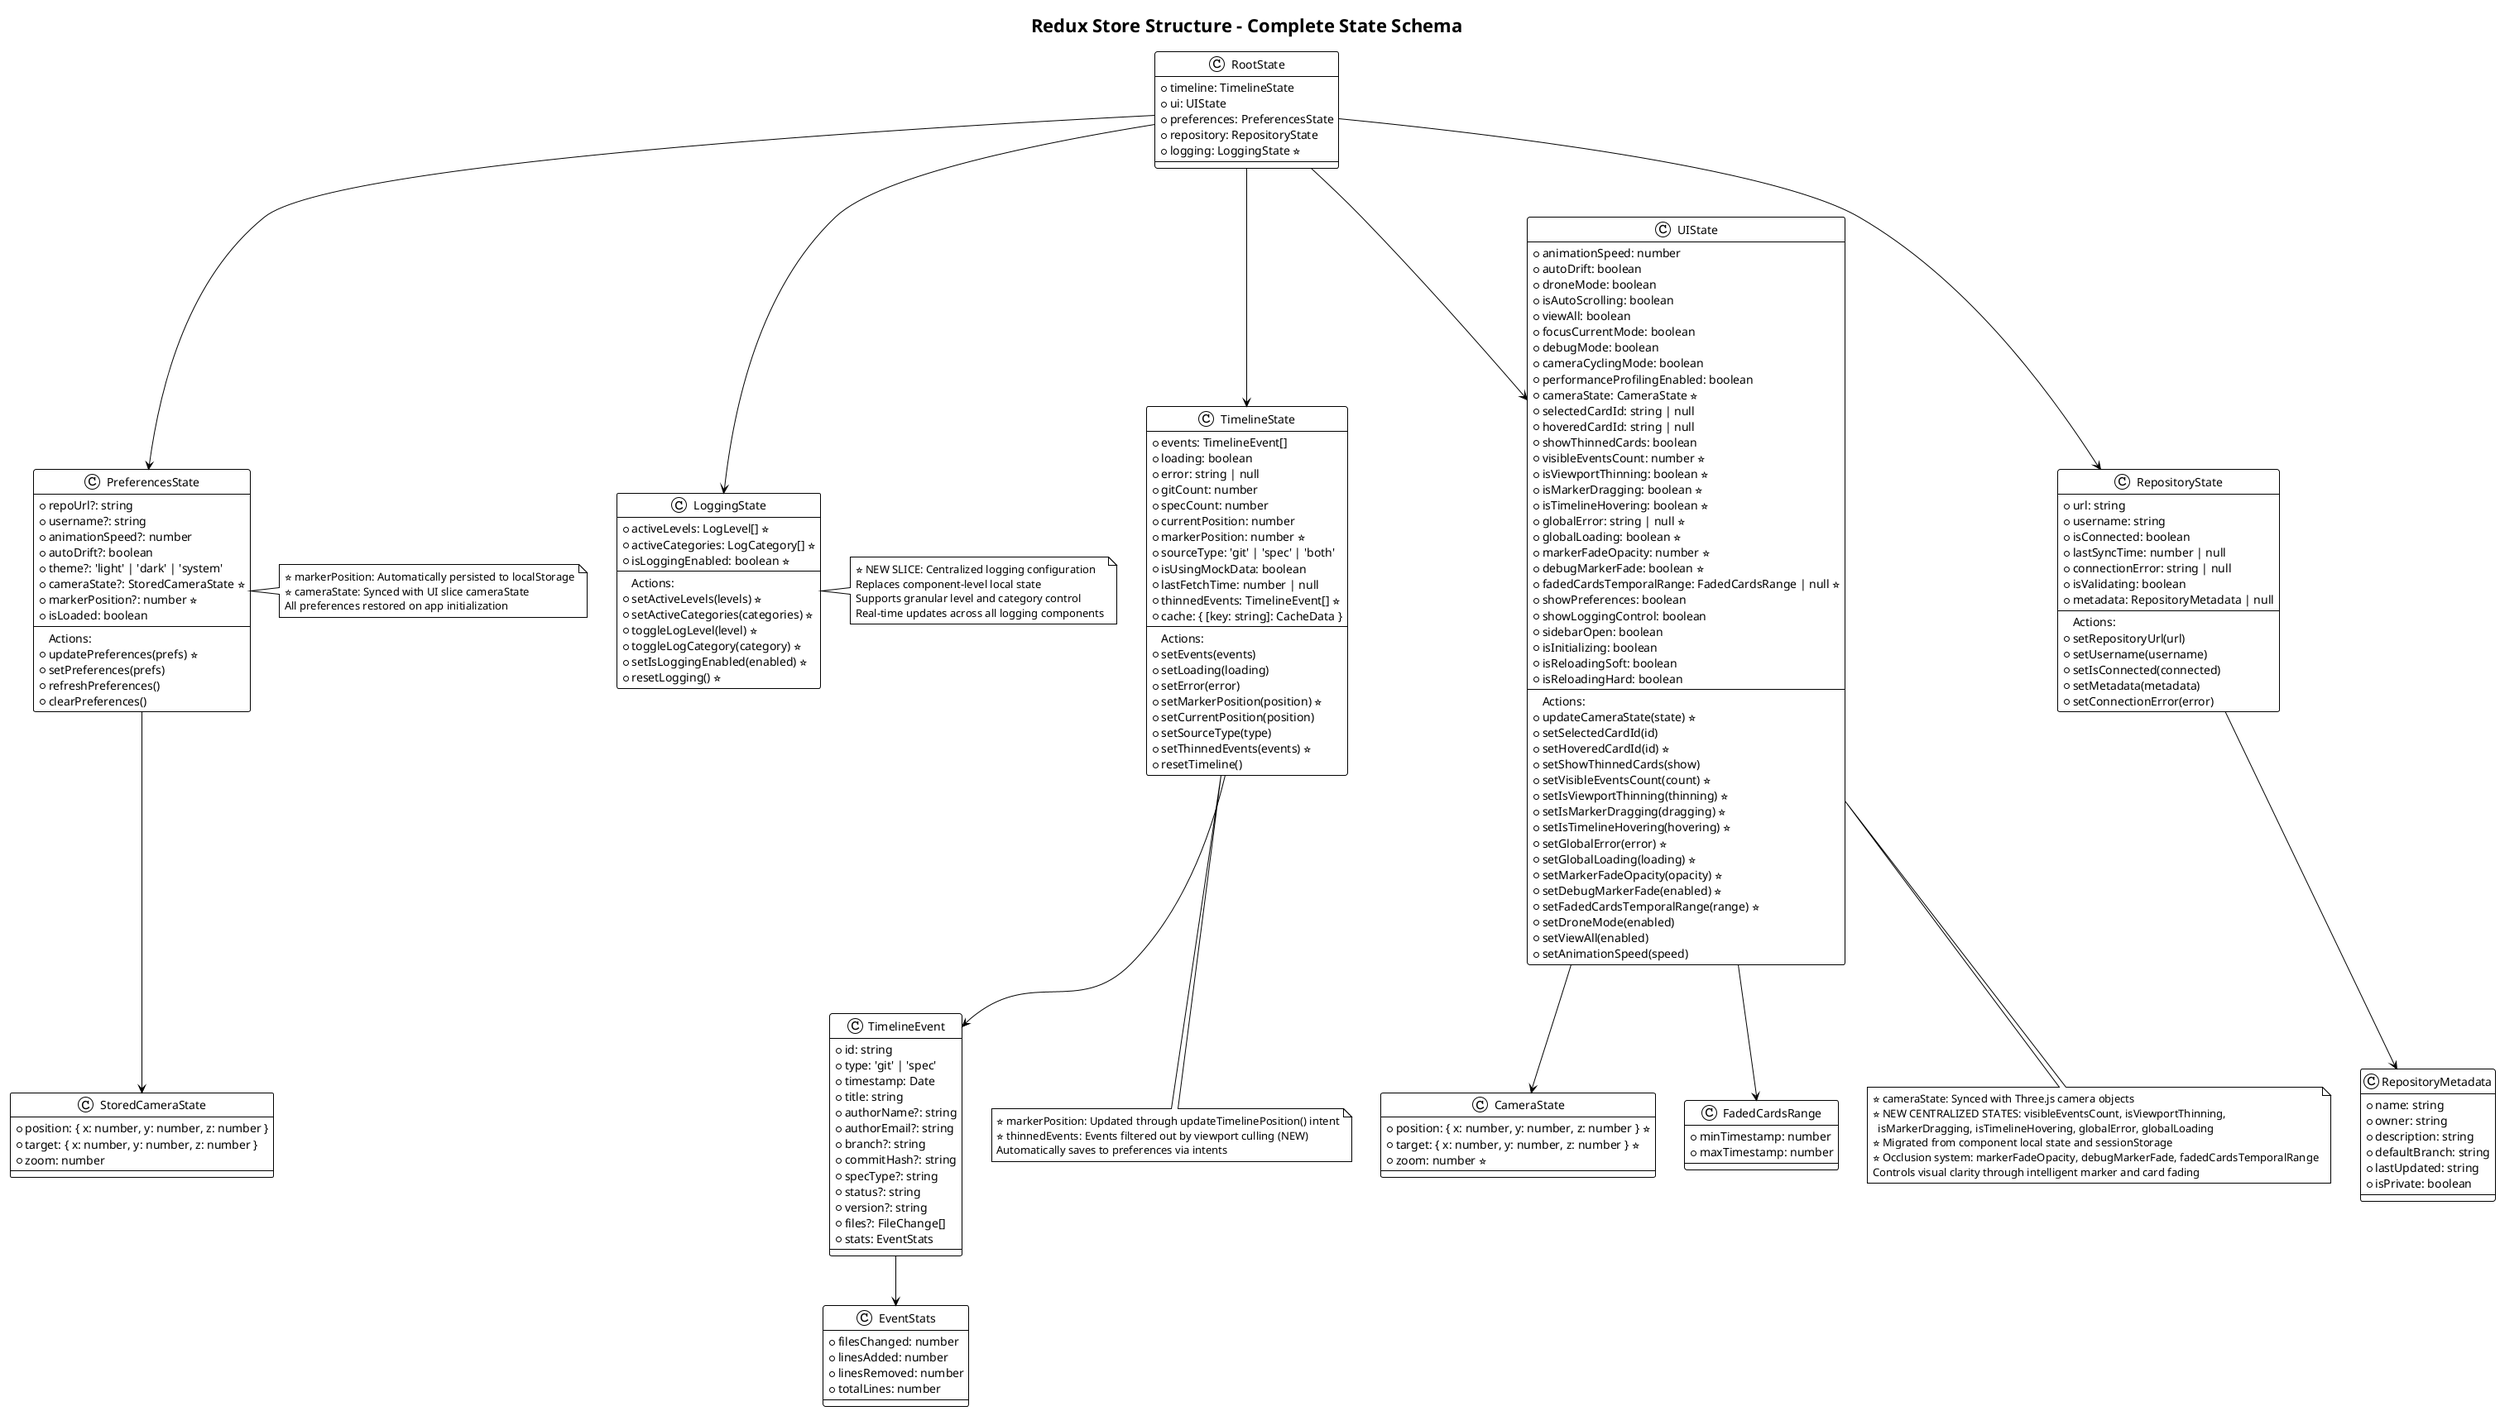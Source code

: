 @startuml updated-redux-store
!theme plain
skinparam backgroundColor #FFFFFF
skinparam classStyle rectangle

title Redux Store Structure - Complete State Schema

class RootState {
  +timeline: TimelineState
  +ui: UIState
  +preferences: PreferencesState
  +repository: RepositoryState
  +logging: LoggingState ⭐
}

class TimelineState {
  +events: TimelineEvent[]
  +loading: boolean
  +error: string | null
  +gitCount: number
  +specCount: number
  +currentPosition: number
  +markerPosition: number ⭐
  +sourceType: 'git' | 'spec' | 'both'
  +isUsingMockData: boolean
  +lastFetchTime: number | null
  +thinnedEvents: TimelineEvent[] ⭐
  +cache: { [key: string]: CacheData }
  --
  Actions:
  +setEvents(events)
  +setLoading(loading)
  +setError(error)
  +setMarkerPosition(position) ⭐
  +setCurrentPosition(position)
  +setSourceType(type)
  +setThinnedEvents(events) ⭐
  +resetTimeline()
}

class UIState {
  +animationSpeed: number
  +autoDrift: boolean
  +droneMode: boolean
  +isAutoScrolling: boolean
  +viewAll: boolean
  +focusCurrentMode: boolean
  +debugMode: boolean
  +cameraCyclingMode: boolean
  +performanceProfilingEnabled: boolean
  +cameraState: CameraState ⭐
  +selectedCardId: string | null
  +hoveredCardId: string | null
  +showThinnedCards: boolean
  +visibleEventsCount: number ⭐
  +isViewportThinning: boolean ⭐
  +isMarkerDragging: boolean ⭐
  +isTimelineHovering: boolean ⭐
  +globalError: string | null ⭐
  +globalLoading: boolean ⭐
  +markerFadeOpacity: number ⭐
  +debugMarkerFade: boolean ⭐
  +fadedCardsTemporalRange: FadedCardsRange | null ⭐
  +showPreferences: boolean
  +showLoggingControl: boolean
  +sidebarOpen: boolean
  +isInitializing: boolean
  +isReloadingSoft: boolean
  +isReloadingHard: boolean
  --
  Actions:
  +updateCameraState(state) ⭐
  +setSelectedCardId(id)
  +setHoveredCardId(id) ⭐
  +setShowThinnedCards(show)
  +setVisibleEventsCount(count) ⭐
  +setIsViewportThinning(thinning) ⭐
  +setIsMarkerDragging(dragging) ⭐
  +setIsTimelineHovering(hovering) ⭐
  +setGlobalError(error) ⭐
  +setGlobalLoading(loading) ⭐
  +setMarkerFadeOpacity(opacity) ⭐
  +setDebugMarkerFade(enabled) ⭐
  +setFadedCardsTemporalRange(range) ⭐
  +setDroneMode(enabled)
  +setViewAll(enabled)
  +setAnimationSpeed(speed)
}

class RepositoryState {
  +url: string
  +username: string
  +isConnected: boolean
  +lastSyncTime: number | null
  +connectionError: string | null
  +isValidating: boolean
  +metadata: RepositoryMetadata | null
  --
  Actions:
  +setRepositoryUrl(url)
  +setUsername(username)
  +setIsConnected(connected)
  +setMetadata(metadata)
  +setConnectionError(error)
}

class PreferencesState {
  +repoUrl?: string
  +username?: string
  +animationSpeed?: number
  +autoDrift?: boolean
  +theme?: 'light' | 'dark' | 'system'
  +cameraState?: StoredCameraState ⭐
  +markerPosition?: number ⭐
  +isLoaded: boolean
  --
  Actions:
  +updatePreferences(prefs) ⭐
  +setPreferences(prefs)
  +refreshPreferences()
  +clearPreferences()
}

class LoggingState {
  +activeLevels: LogLevel[] ⭐
  +activeCategories: LogCategory[] ⭐
  +isLoggingEnabled: boolean ⭐
  --
  Actions:
  +setActiveLevels(levels) ⭐
  +setActiveCategories(categories) ⭐
  +toggleLogLevel(level) ⭐
  +toggleLogCategory(category) ⭐
  +setIsLoggingEnabled(enabled) ⭐
  +resetLogging() ⭐
}

class CameraState {
  +position: { x: number, y: number, z: number } ⭐
  +target: { x: number, y: number, z: number } ⭐
  +zoom: number ⭐
}

class StoredCameraState {
  +position: { x: number, y: number, z: number }
  +target: { x: number, y: number, z: number }
  +zoom: number
}

class FadedCardsRange {
  +minTimestamp: number
  +maxTimestamp: number
}

class TimelineEvent {
  +id: string
  +type: 'git' | 'spec'
  +timestamp: Date
  +title: string
  +authorName?: string
  +authorEmail?: string
  +branch?: string
  +commitHash?: string
  +specType?: string
  +status?: string
  +version?: string
  +files?: FileChange[]
  +stats: EventStats
}

class EventStats {
  +filesChanged: number
  +linesAdded: number
  +linesRemoved: number
  +totalLines: number
}

class RepositoryMetadata {
  +name: string
  +owner: string
  +description: string
  +defaultBranch: string
  +lastUpdated: string
  +isPrivate: boolean
}

' Relationships
RootState --> TimelineState
RootState --> UIState
RootState --> RepositoryState
RootState --> PreferencesState
RootState --> LoggingState

UIState --> CameraState
UIState --> FadedCardsRange
PreferencesState --> StoredCameraState
TimelineState --> TimelineEvent
TimelineEvent --> EventStats
RepositoryState --> RepositoryMetadata

' Persistence relationships
note right of PreferencesState
  ⭐ markerPosition: Automatically persisted to localStorage
  ⭐ cameraState: Synced with UI slice cameraState
  All preferences restored on app initialization
end note

note bottom of TimelineState
  ⭐ markerPosition: Updated through updateTimelinePosition() intent
  ⭐ thinnedEvents: Events filtered out by viewport culling (NEW)
  Automatically saves to preferences via intents
end note

note bottom of UIState
  ⭐ cameraState: Synced with Three.js camera objects
  ⭐ NEW CENTRALIZED STATES: visibleEventsCount, isViewportThinning,
    isMarkerDragging, isTimelineHovering, globalError, globalLoading
  ⭐ Migrated from component local state and sessionStorage
  ⭐ Occlusion system: markerFadeOpacity, debugMarkerFade, fadedCardsTemporalRange
  Controls visual clarity through intelligent marker and card fading
end note

note right of LoggingState
  ⭐ NEW SLICE: Centralized logging configuration
  Replaces component-level local state
  Supports granular level and category control
  Real-time updates across all logging components
end note

@enduml